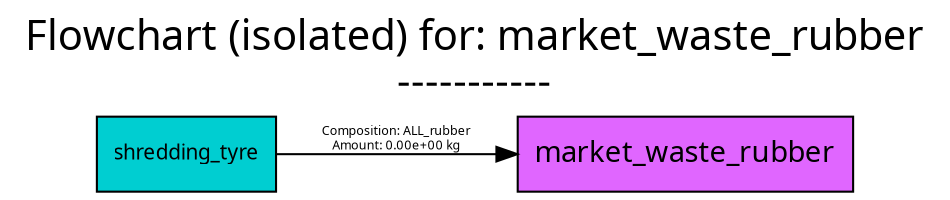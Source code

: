 digraph {
	graph [bb="0,0,407,88",
		font=Cabin,
		fontname=Cabin,
		fontsize=20,
		label="Flowchart (isolated) for: market_waste_rubber
-----------",
		labeljust=c,
		labelloc=tc,
		lheight=0.61,
		lp="203.5,62",
		lwidth=5.43,
		nodesep=0.6,
		rankdir=LR,
		ranksep=0.6
	];
	node [label="\N"];
	market_waste_rubber	[fillcolor=mediumorchid1,
		fontname=Cabin,
		fontsize=14,
		height=0.5,
		pos="298,18",
		shape=box,
		style=filled,
		width=2.0556];
	shredding_tyre	[fillcolor=darkturquoise,
		fontname=Cabin,
		fontsize=10,
		height=0.5,
		pos="75,18",
		shape=box,
		style=filled,
		width=1.1111];
	shredding_tyre -> market_waste_rubber	[color=black,
		fontname=Cabin,
		fontsize=6,
		label="Composition: ALL_rubber
Amount: 0.00e+00 kg",
		lp="169.5,25",
		pos="e,223.56,18 115,18 142.18,18 179.47,18 213.22,18"];
}
